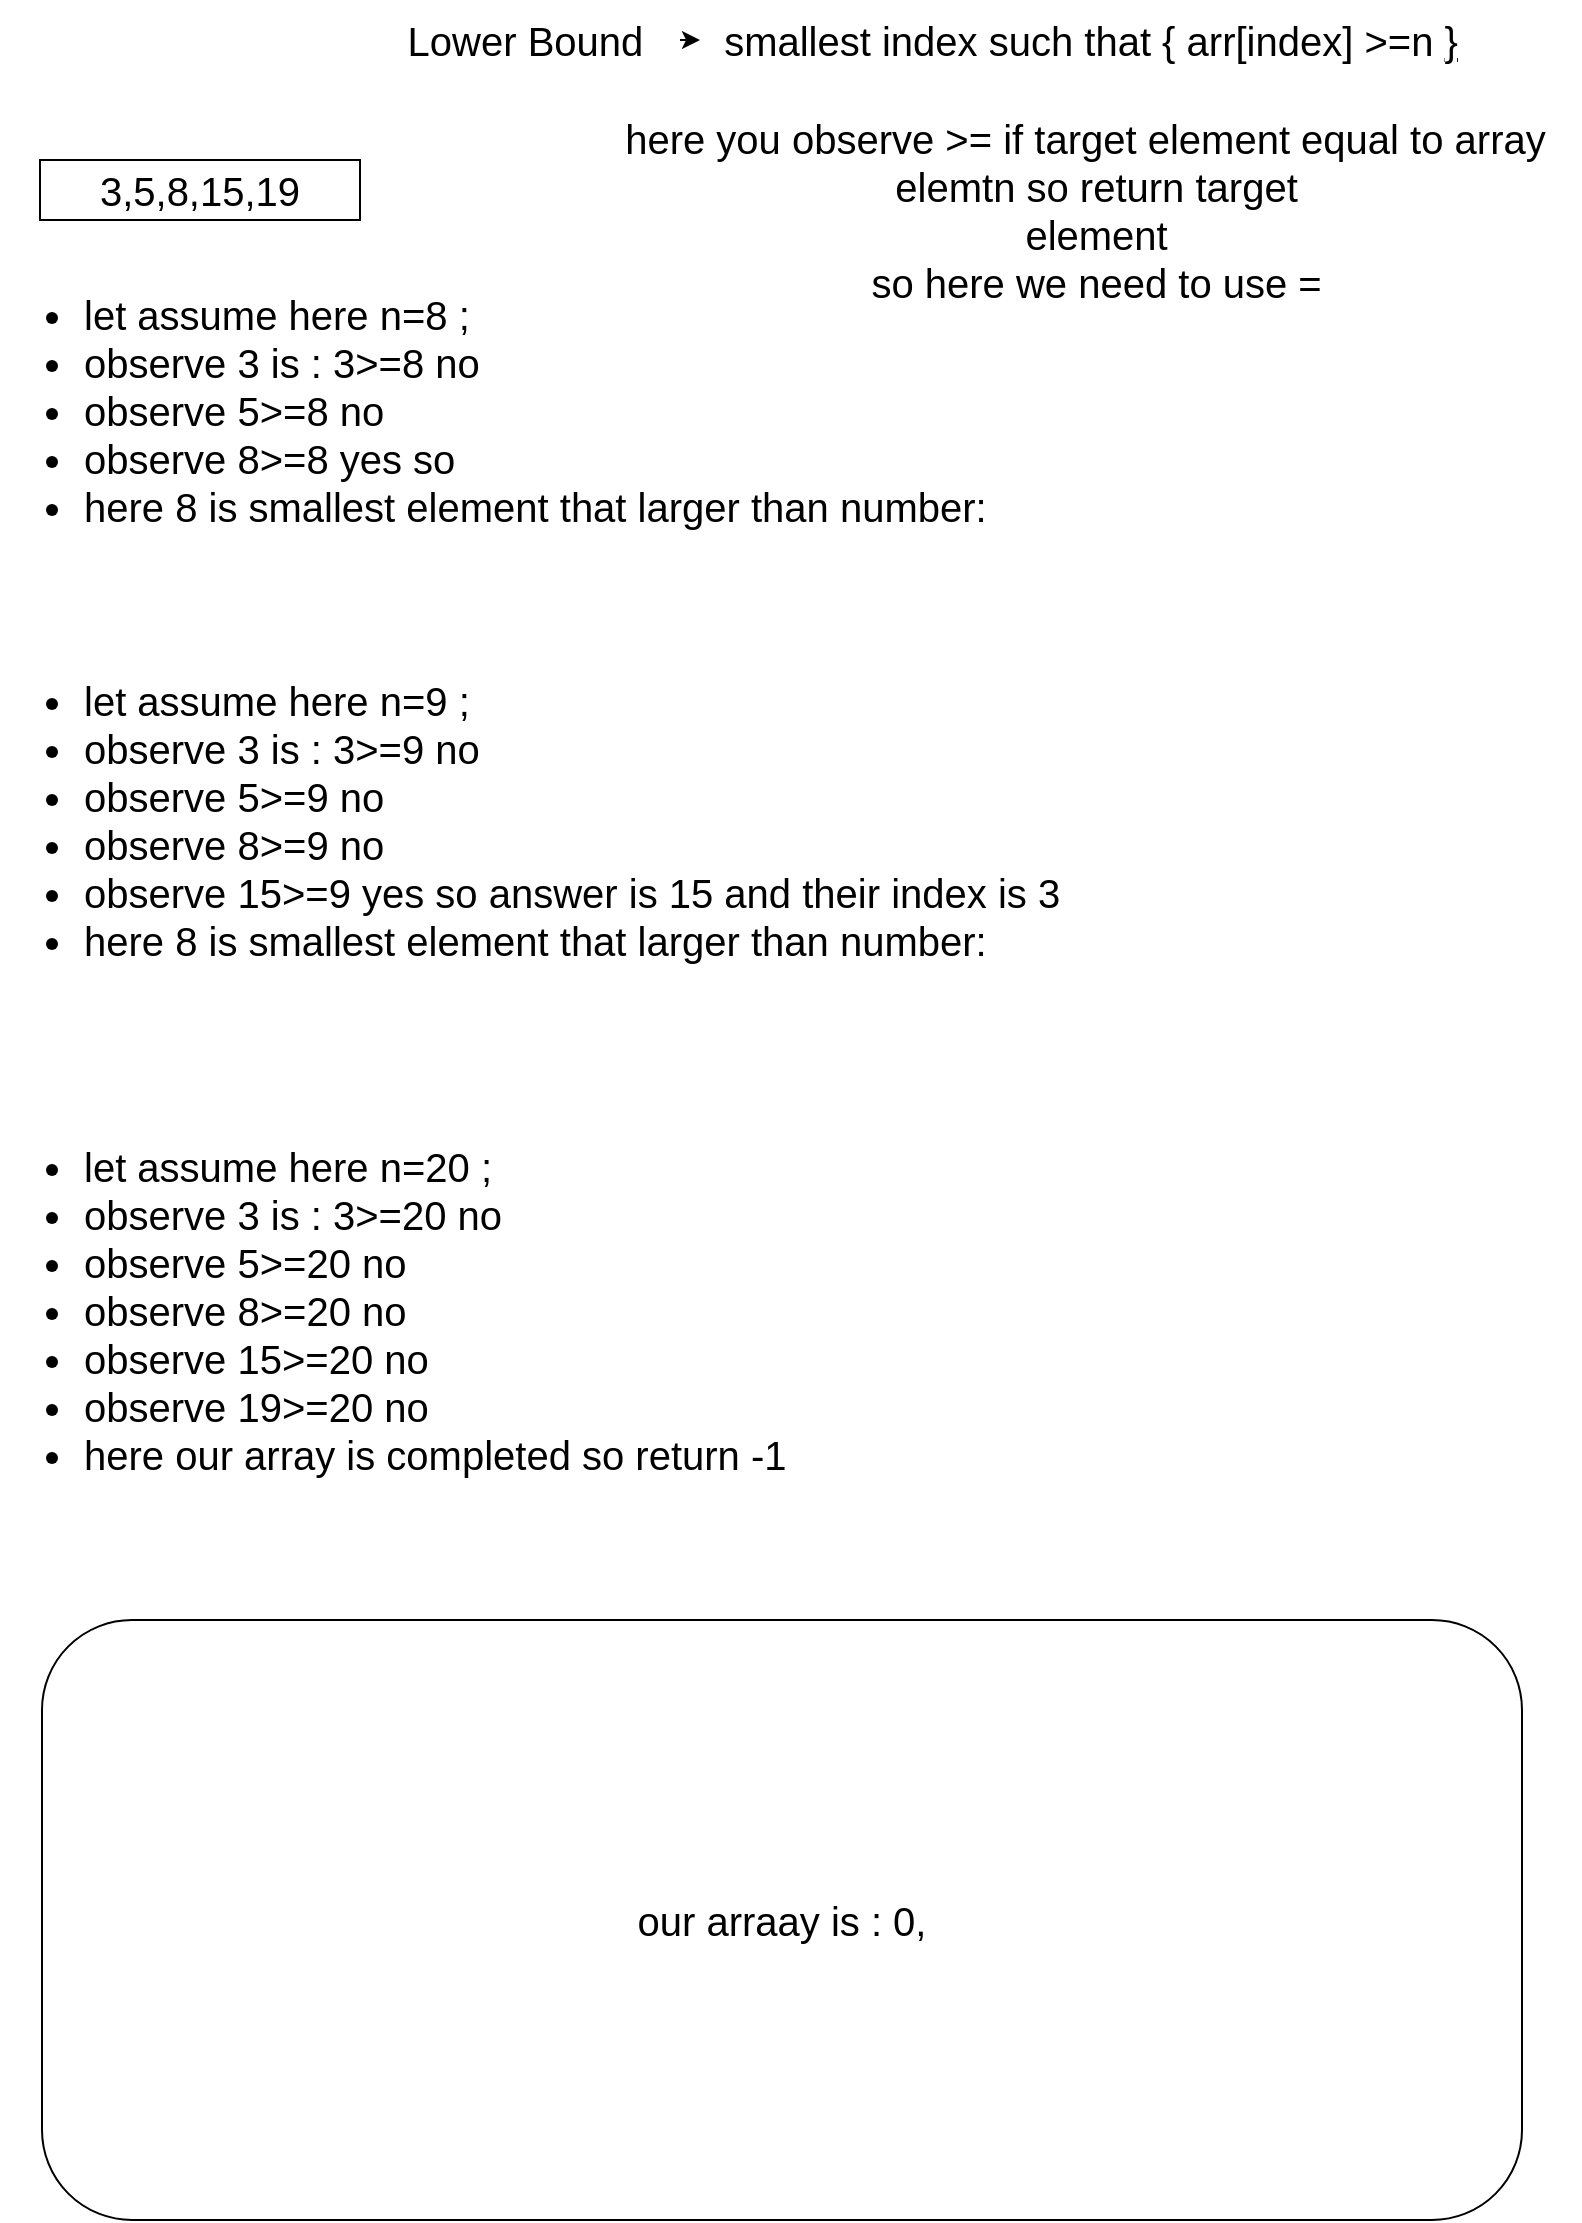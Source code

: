 <mxfile>
    <diagram id="SBKJSqO2KPCPmP4AssBf" name="Page-1">
        <mxGraphModel dx="2132" dy="1211" grid="1" gridSize="10" guides="1" tooltips="1" connect="1" arrows="1" fold="1" page="1" pageScale="1" pageWidth="850" pageHeight="1100" math="0" shadow="0">
            <root>
                <mxCell id="0"/>
                <mxCell id="1" parent="0"/>
                <mxCell id="2" value="3,5,8,15,19" style="rounded=0;whiteSpace=wrap;html=1;fontSize=20;" parent="1" vertex="1">
                    <mxGeometry x="70" y="90" width="160" height="30" as="geometry"/>
                </mxCell>
                <mxCell id="7" value="" style="edgeStyle=none;html=1;fontSize=20;" parent="1" source="4" target="6" edge="1">
                    <mxGeometry relative="1" as="geometry"/>
                </mxCell>
                <mxCell id="4" value="Lower Bound&amp;nbsp;" style="text;html=1;align=center;verticalAlign=middle;resizable=0;points=[];autosize=1;strokeColor=none;fillColor=none;fontSize=20;" parent="1" vertex="1">
                    <mxGeometry x="240" y="10" width="150" height="40" as="geometry"/>
                </mxCell>
                <mxCell id="6" value="smallest index such that {&amp;nbsp;arr[index] &amp;gt;=n &lt;u&gt;}&lt;/u&gt;" style="text;html=1;align=center;verticalAlign=middle;resizable=0;points=[];autosize=1;strokeColor=none;fillColor=none;fontSize=20;" parent="1" vertex="1">
                    <mxGeometry x="400" y="10" width="390" height="40" as="geometry"/>
                </mxCell>
                <mxCell id="11" value="&lt;ul&gt;&lt;li&gt;&lt;span style=&quot;text-align: center;&quot;&gt;let assume here n=8 ;&lt;/span&gt;&lt;br&gt;&lt;/li&gt;&lt;li&gt;&lt;span style=&quot;text-align: center;&quot;&gt;observe 3 is : 3&amp;gt;=8 no&lt;/span&gt;&lt;/li&gt;&lt;li&gt;&lt;span style=&quot;text-align: center;&quot;&gt;observe 5&amp;gt;=8 no&lt;/span&gt;&lt;/li&gt;&lt;li&gt;&lt;span style=&quot;text-align: center;&quot;&gt;observe 8&amp;gt;=8 yes so&amp;nbsp;&lt;/span&gt;&lt;/li&gt;&lt;li&gt;&lt;span style=&quot;text-align: center;&quot;&gt;here 8 is smallest element that larger than number:&lt;/span&gt;&lt;/li&gt;&lt;/ul&gt;" style="text;strokeColor=none;fillColor=none;html=1;whiteSpace=wrap;verticalAlign=middle;overflow=hidden;fontSize=20;" parent="1" vertex="1">
                    <mxGeometry x="50" y="120" width="510" height="190" as="geometry"/>
                </mxCell>
                <mxCell id="13" value="&lt;ul&gt;&lt;li&gt;&lt;span style=&quot;text-align: center;&quot;&gt;let assume here n=9 ;&lt;/span&gt;&lt;br&gt;&lt;/li&gt;&lt;li&gt;&lt;span style=&quot;text-align: center;&quot;&gt;observe 3 is : 3&amp;gt;=9 no&lt;/span&gt;&lt;/li&gt;&lt;li&gt;&lt;span style=&quot;text-align: center;&quot;&gt;observe 5&amp;gt;=9 no&lt;/span&gt;&lt;/li&gt;&lt;li&gt;&lt;span style=&quot;text-align: center;&quot;&gt;observe 8&amp;gt;=9 no&lt;/span&gt;&lt;/li&gt;&lt;li style=&quot;text-align: center;&quot;&gt;observe 15&amp;gt;=9 yes so answer is 15 and their index is 3&amp;nbsp;&lt;/li&gt;&lt;li&gt;&lt;span style=&quot;text-align: center;&quot;&gt;here 8 is smallest element that larger than number:&lt;/span&gt;&lt;/li&gt;&lt;/ul&gt;" style="text;strokeColor=none;fillColor=none;html=1;whiteSpace=wrap;verticalAlign=middle;overflow=hidden;fontSize=20;" vertex="1" parent="1">
                    <mxGeometry x="50" y="320" width="590" height="200" as="geometry"/>
                </mxCell>
                <mxCell id="14" value="&lt;ul&gt;&lt;li&gt;&lt;span style=&quot;text-align: center;&quot;&gt;let assume here n=20 ;&lt;/span&gt;&lt;br&gt;&lt;/li&gt;&lt;li&gt;&lt;span style=&quot;text-align: center;&quot;&gt;observe 3 is : 3&amp;gt;=20 no&lt;/span&gt;&lt;/li&gt;&lt;li&gt;&lt;span style=&quot;text-align: center;&quot;&gt;observe 5&amp;gt;=20 no&lt;/span&gt;&lt;/li&gt;&lt;li&gt;&lt;span style=&quot;text-align: center;&quot;&gt;observe 8&amp;gt;=20 no&lt;/span&gt;&lt;/li&gt;&lt;li&gt;&lt;span style=&quot;text-align: center;&quot;&gt;observe 15&amp;gt;=20 no&lt;/span&gt;&lt;/li&gt;&lt;li&gt;&lt;span style=&quot;text-align: center;&quot;&gt;observe 19&amp;gt;=20 no&lt;/span&gt;&lt;/li&gt;&lt;li&gt;&lt;span style=&quot;text-align: center;&quot;&gt;here our array is completed so return -1&amp;nbsp;&lt;/span&gt;&lt;/li&gt;&lt;/ul&gt;" style="text;strokeColor=none;fillColor=none;html=1;whiteSpace=wrap;verticalAlign=middle;overflow=hidden;fontSize=20;" vertex="1" parent="1">
                    <mxGeometry x="50" y="550" width="500" height="230" as="geometry"/>
                </mxCell>
                <mxCell id="15" value="here you observe &amp;gt;= if target element equal to array&amp;nbsp;&lt;br&gt;&amp;nbsp;elemtn so return target&lt;br&gt;&amp;nbsp;element&lt;br&gt;&amp;nbsp;so here we need to use =&lt;br&gt;" style="text;html=1;align=center;verticalAlign=middle;resizable=0;points=[];autosize=1;strokeColor=none;fillColor=none;fontSize=20;" vertex="1" parent="1">
                    <mxGeometry x="350" y="60" width="490" height="110" as="geometry"/>
                </mxCell>
                <mxCell id="wKGok9b0vHZKTqyyXmkP-17" value="our arraay is : 0," style="rounded=1;whiteSpace=wrap;html=1;fontSize=20;" vertex="1" parent="1">
                    <mxGeometry x="71" y="820" width="740" height="300" as="geometry"/>
                </mxCell>
            </root>
        </mxGraphModel>
    </diagram>
    <diagram id="0JV90g3r7eB9GkDrGayM" name="Page-2">
        <mxGraphModel dx="1386" dy="787" grid="1" gridSize="10" guides="1" tooltips="1" connect="1" arrows="1" fold="1" page="1" pageScale="1" pageWidth="850" pageHeight="1100" math="0" shadow="0">
            <root>
                <mxCell id="0"/>
                <mxCell id="1" parent="0"/>
            </root>
        </mxGraphModel>
    </diagram>
</mxfile>